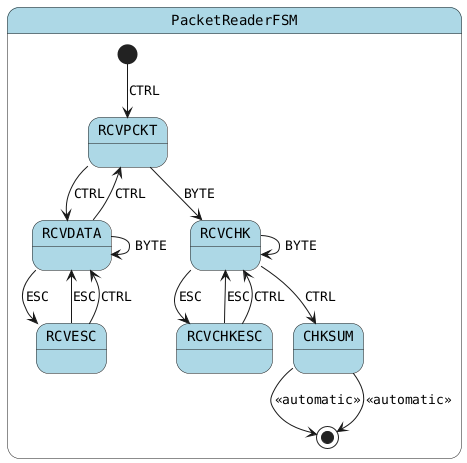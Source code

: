 @startuml
skinparam StateFontName Helvetica
skinparam defaultFontName Monospaced
skinparam state {
    BackgroundColor LightBlue
}
state PacketReaderFSM {
[*] --> RCVPCKT : CTRL
RCVPCKT --> RCVDATA : CTRL
RCVPCKT --> RCVCHK : BYTE
RCVDATA --> RCVDATA : BYTE
RCVDATA --> RCVPCKT : CTRL
RCVDATA --> RCVESC : ESC
RCVESC --> RCVDATA : ESC
RCVESC --> RCVDATA : CTRL
RCVCHK --> RCVCHK : BYTE
RCVCHK --> RCVCHKESC : ESC
RCVCHK --> CHKSUM : CTRL
CHKSUM --> [*] : <<automatic>>
CHKSUM --> [*] : <<automatic>>
RCVCHKESC --> RCVCHK : ESC
RCVCHKESC --> RCVCHK : CTRL
}
@enduml
